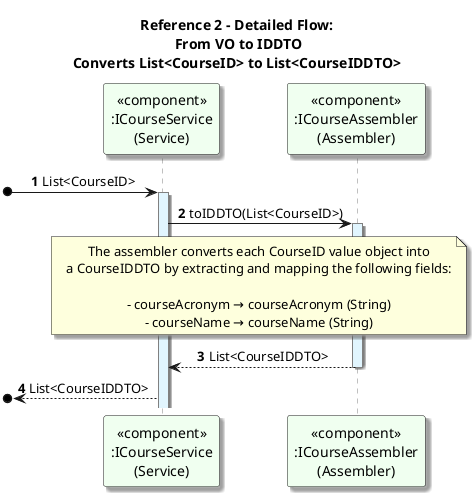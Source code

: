 @startuml
'https://plantuml.com/sequence-diagram

title Reference 2 - Detailed Flow:\n From VO to IDDTO\nConverts List<CourseID> to List<CourseIDDTO>

skinparam sequence {
    LifeLineBorderColor Grey
    LifeLineBackgroundColor #E1F5FE
}
skinparam defaultTextAlignment center
skinparam shadowing true

autonumber
participant "<<component>>\n:ICourseService\n(Service)" as Service #honeydew
participant "<<component>>\n:ICourseAssembler\n(Assembler)" as Assembler #honeydew

[o-> Service: List<CourseID>
activate Service
Service -> Assembler: toIDDTO(List<CourseID>)
activate Assembler
note over Service, Assembler
The assembler converts each CourseID value object into
a CourseIDDTO by extracting and mapping the following fields:

- courseAcronym → courseAcronym (String)
- courseName → courseName (String)
end note


Assembler --> Service: List<CourseIDDTO>
deactivate Assembler
[o<-- Service: List<CourseIDDTO>

@enduml